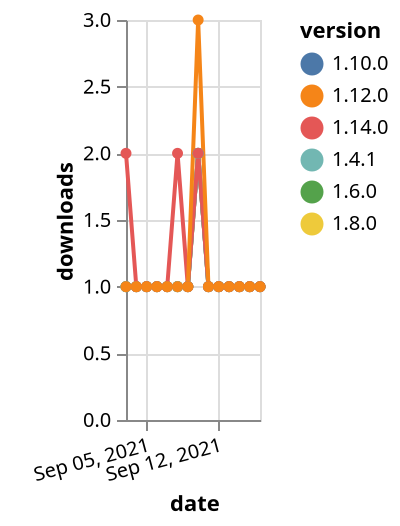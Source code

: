 {"$schema": "https://vega.github.io/schema/vega-lite/v5.json", "description": "A simple bar chart with embedded data.", "data": {"values": [{"date": "2021-09-03", "total": 191, "delta": 1, "version": "1.6.0"}, {"date": "2021-09-04", "total": 192, "delta": 1, "version": "1.6.0"}, {"date": "2021-09-05", "total": 193, "delta": 1, "version": "1.6.0"}, {"date": "2021-09-06", "total": 194, "delta": 1, "version": "1.6.0"}, {"date": "2021-09-07", "total": 195, "delta": 1, "version": "1.6.0"}, {"date": "2021-09-08", "total": 196, "delta": 1, "version": "1.6.0"}, {"date": "2021-09-09", "total": 197, "delta": 1, "version": "1.6.0"}, {"date": "2021-09-10", "total": 199, "delta": 2, "version": "1.6.0"}, {"date": "2021-09-11", "total": 200, "delta": 1, "version": "1.6.0"}, {"date": "2021-09-12", "total": 201, "delta": 1, "version": "1.6.0"}, {"date": "2021-09-13", "total": 202, "delta": 1, "version": "1.6.0"}, {"date": "2021-09-14", "total": 203, "delta": 1, "version": "1.6.0"}, {"date": "2021-09-15", "total": 204, "delta": 1, "version": "1.6.0"}, {"date": "2021-09-16", "total": 205, "delta": 1, "version": "1.6.0"}, {"date": "2021-09-03", "total": 180, "delta": 1, "version": "1.8.0"}, {"date": "2021-09-04", "total": 181, "delta": 1, "version": "1.8.0"}, {"date": "2021-09-05", "total": 182, "delta": 1, "version": "1.8.0"}, {"date": "2021-09-06", "total": 183, "delta": 1, "version": "1.8.0"}, {"date": "2021-09-07", "total": 184, "delta": 1, "version": "1.8.0"}, {"date": "2021-09-08", "total": 185, "delta": 1, "version": "1.8.0"}, {"date": "2021-09-09", "total": 186, "delta": 1, "version": "1.8.0"}, {"date": "2021-09-10", "total": 188, "delta": 2, "version": "1.8.0"}, {"date": "2021-09-11", "total": 189, "delta": 1, "version": "1.8.0"}, {"date": "2021-09-12", "total": 190, "delta": 1, "version": "1.8.0"}, {"date": "2021-09-13", "total": 191, "delta": 1, "version": "1.8.0"}, {"date": "2021-09-14", "total": 192, "delta": 1, "version": "1.8.0"}, {"date": "2021-09-15", "total": 193, "delta": 1, "version": "1.8.0"}, {"date": "2021-09-16", "total": 194, "delta": 1, "version": "1.8.0"}, {"date": "2021-09-03", "total": 163, "delta": 1, "version": "1.10.0"}, {"date": "2021-09-04", "total": 164, "delta": 1, "version": "1.10.0"}, {"date": "2021-09-05", "total": 165, "delta": 1, "version": "1.10.0"}, {"date": "2021-09-06", "total": 166, "delta": 1, "version": "1.10.0"}, {"date": "2021-09-07", "total": 167, "delta": 1, "version": "1.10.0"}, {"date": "2021-09-08", "total": 168, "delta": 1, "version": "1.10.0"}, {"date": "2021-09-09", "total": 169, "delta": 1, "version": "1.10.0"}, {"date": "2021-09-10", "total": 171, "delta": 2, "version": "1.10.0"}, {"date": "2021-09-11", "total": 172, "delta": 1, "version": "1.10.0"}, {"date": "2021-09-12", "total": 173, "delta": 1, "version": "1.10.0"}, {"date": "2021-09-13", "total": 174, "delta": 1, "version": "1.10.0"}, {"date": "2021-09-14", "total": 175, "delta": 1, "version": "1.10.0"}, {"date": "2021-09-15", "total": 176, "delta": 1, "version": "1.10.0"}, {"date": "2021-09-16", "total": 177, "delta": 1, "version": "1.10.0"}, {"date": "2021-09-03", "total": 239, "delta": 1, "version": "1.4.1"}, {"date": "2021-09-04", "total": 240, "delta": 1, "version": "1.4.1"}, {"date": "2021-09-05", "total": 241, "delta": 1, "version": "1.4.1"}, {"date": "2021-09-06", "total": 242, "delta": 1, "version": "1.4.1"}, {"date": "2021-09-07", "total": 243, "delta": 1, "version": "1.4.1"}, {"date": "2021-09-08", "total": 244, "delta": 1, "version": "1.4.1"}, {"date": "2021-09-09", "total": 245, "delta": 1, "version": "1.4.1"}, {"date": "2021-09-10", "total": 247, "delta": 2, "version": "1.4.1"}, {"date": "2021-09-11", "total": 248, "delta": 1, "version": "1.4.1"}, {"date": "2021-09-12", "total": 249, "delta": 1, "version": "1.4.1"}, {"date": "2021-09-13", "total": 250, "delta": 1, "version": "1.4.1"}, {"date": "2021-09-14", "total": 251, "delta": 1, "version": "1.4.1"}, {"date": "2021-09-15", "total": 252, "delta": 1, "version": "1.4.1"}, {"date": "2021-09-16", "total": 253, "delta": 1, "version": "1.4.1"}, {"date": "2021-09-03", "total": 118, "delta": 2, "version": "1.14.0"}, {"date": "2021-09-04", "total": 119, "delta": 1, "version": "1.14.0"}, {"date": "2021-09-05", "total": 120, "delta": 1, "version": "1.14.0"}, {"date": "2021-09-06", "total": 121, "delta": 1, "version": "1.14.0"}, {"date": "2021-09-07", "total": 122, "delta": 1, "version": "1.14.0"}, {"date": "2021-09-08", "total": 124, "delta": 2, "version": "1.14.0"}, {"date": "2021-09-09", "total": 125, "delta": 1, "version": "1.14.0"}, {"date": "2021-09-10", "total": 127, "delta": 2, "version": "1.14.0"}, {"date": "2021-09-11", "total": 128, "delta": 1, "version": "1.14.0"}, {"date": "2021-09-12", "total": 129, "delta": 1, "version": "1.14.0"}, {"date": "2021-09-13", "total": 130, "delta": 1, "version": "1.14.0"}, {"date": "2021-09-14", "total": 131, "delta": 1, "version": "1.14.0"}, {"date": "2021-09-15", "total": 132, "delta": 1, "version": "1.14.0"}, {"date": "2021-09-16", "total": 133, "delta": 1, "version": "1.14.0"}, {"date": "2021-09-03", "total": 180, "delta": 1, "version": "1.12.0"}, {"date": "2021-09-04", "total": 181, "delta": 1, "version": "1.12.0"}, {"date": "2021-09-05", "total": 182, "delta": 1, "version": "1.12.0"}, {"date": "2021-09-06", "total": 183, "delta": 1, "version": "1.12.0"}, {"date": "2021-09-07", "total": 184, "delta": 1, "version": "1.12.0"}, {"date": "2021-09-08", "total": 185, "delta": 1, "version": "1.12.0"}, {"date": "2021-09-09", "total": 186, "delta": 1, "version": "1.12.0"}, {"date": "2021-09-10", "total": 189, "delta": 3, "version": "1.12.0"}, {"date": "2021-09-11", "total": 190, "delta": 1, "version": "1.12.0"}, {"date": "2021-09-12", "total": 191, "delta": 1, "version": "1.12.0"}, {"date": "2021-09-13", "total": 192, "delta": 1, "version": "1.12.0"}, {"date": "2021-09-14", "total": 193, "delta": 1, "version": "1.12.0"}, {"date": "2021-09-15", "total": 194, "delta": 1, "version": "1.12.0"}, {"date": "2021-09-16", "total": 195, "delta": 1, "version": "1.12.0"}]}, "width": "container", "mark": {"type": "line", "point": {"filled": true}}, "encoding": {"x": {"field": "date", "type": "temporal", "timeUnit": "yearmonthdate", "title": "date", "axis": {"labelAngle": -15}}, "y": {"field": "delta", "type": "quantitative", "title": "downloads"}, "color": {"field": "version", "type": "nominal"}, "tooltip": {"field": "delta"}}}